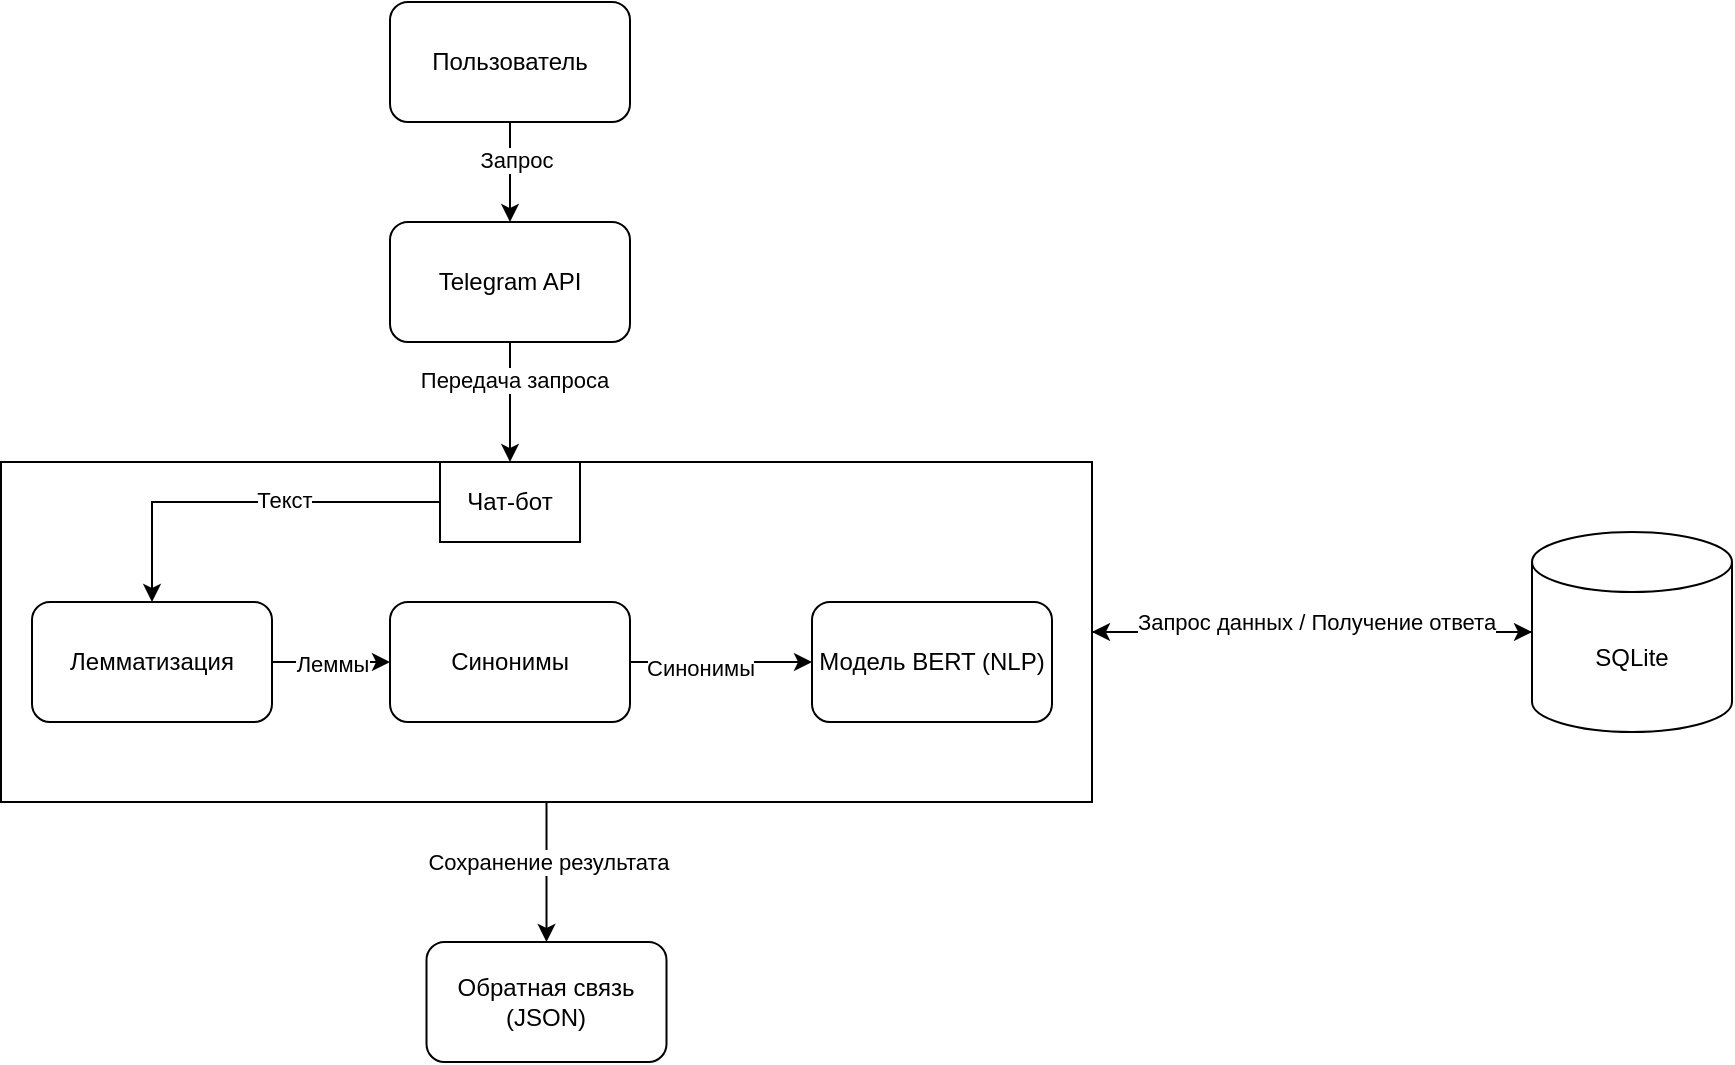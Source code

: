 <mxfile version="26.1.3">
  <diagram name="Page-1" id="chgnYZplhkPj4XfjybXt">
    <mxGraphModel dx="1674" dy="746" grid="1" gridSize="10" guides="1" tooltips="1" connect="1" arrows="1" fold="1" page="1" pageScale="1" pageWidth="827" pageHeight="1169" math="0" shadow="0">
      <root>
        <mxCell id="0" />
        <mxCell id="1" parent="0" />
        <mxCell id="qeSTBwfMWSIJXG41fFUs-15" style="edgeStyle=orthogonalEdgeStyle;rounded=0;orthogonalLoop=1;jettySize=auto;html=1;exitX=0.5;exitY=1;exitDx=0;exitDy=0;entryX=0.5;entryY=0;entryDx=0;entryDy=0;" edge="1" parent="1" source="qeSTBwfMWSIJXG41fFUs-1" target="qeSTBwfMWSIJXG41fFUs-2">
          <mxGeometry relative="1" as="geometry" />
        </mxCell>
        <mxCell id="qeSTBwfMWSIJXG41fFUs-16" value="Запрос" style="edgeLabel;html=1;align=center;verticalAlign=middle;resizable=0;points=[];" vertex="1" connectable="0" parent="qeSTBwfMWSIJXG41fFUs-15">
          <mxGeometry x="-0.24" y="3" relative="1" as="geometry">
            <mxPoint as="offset" />
          </mxGeometry>
        </mxCell>
        <mxCell id="qeSTBwfMWSIJXG41fFUs-1" value="&lt;div&gt;Пользователь&lt;/div&gt;" style="rounded=1;whiteSpace=wrap;html=1;" vertex="1" parent="1">
          <mxGeometry x="319" y="150" width="120" height="60" as="geometry" />
        </mxCell>
        <mxCell id="qeSTBwfMWSIJXG41fFUs-17" style="edgeStyle=orthogonalEdgeStyle;rounded=0;orthogonalLoop=1;jettySize=auto;html=1;exitX=0.5;exitY=1;exitDx=0;exitDy=0;entryX=0.5;entryY=0;entryDx=0;entryDy=0;" edge="1" parent="1" source="qeSTBwfMWSIJXG41fFUs-2" target="qeSTBwfMWSIJXG41fFUs-19">
          <mxGeometry relative="1" as="geometry">
            <mxPoint x="550" y="315" as="targetPoint" />
          </mxGeometry>
        </mxCell>
        <mxCell id="qeSTBwfMWSIJXG41fFUs-18" value="&lt;div&gt;Передача запроса&lt;/div&gt;" style="edgeLabel;html=1;align=center;verticalAlign=middle;resizable=0;points=[];" vertex="1" connectable="0" parent="qeSTBwfMWSIJXG41fFUs-17">
          <mxGeometry x="-0.367" y="2" relative="1" as="geometry">
            <mxPoint as="offset" />
          </mxGeometry>
        </mxCell>
        <mxCell id="qeSTBwfMWSIJXG41fFUs-2" value="Telegram API" style="rounded=1;whiteSpace=wrap;html=1;" vertex="1" parent="1">
          <mxGeometry x="319" y="260" width="120" height="60" as="geometry" />
        </mxCell>
        <mxCell id="qeSTBwfMWSIJXG41fFUs-31" style="edgeStyle=orthogonalEdgeStyle;rounded=0;orthogonalLoop=1;jettySize=auto;html=1;exitX=0.5;exitY=1;exitDx=0;exitDy=0;entryX=0.5;entryY=0;entryDx=0;entryDy=0;" edge="1" parent="1" source="qeSTBwfMWSIJXG41fFUs-5" target="qeSTBwfMWSIJXG41fFUs-14">
          <mxGeometry relative="1" as="geometry" />
        </mxCell>
        <mxCell id="qeSTBwfMWSIJXG41fFUs-32" value="&lt;div&gt;Сохранение результата&lt;/div&gt;" style="edgeLabel;html=1;align=center;verticalAlign=middle;resizable=0;points=[];" vertex="1" connectable="0" parent="qeSTBwfMWSIJXG41fFUs-31">
          <mxGeometry x="-0.143" relative="1" as="geometry">
            <mxPoint as="offset" />
          </mxGeometry>
        </mxCell>
        <mxCell id="qeSTBwfMWSIJXG41fFUs-5" value="" style="rounded=0;whiteSpace=wrap;html=1;" vertex="1" parent="1">
          <mxGeometry x="124.5" y="380" width="545.5" height="170" as="geometry" />
        </mxCell>
        <mxCell id="qeSTBwfMWSIJXG41fFUs-22" style="edgeStyle=orthogonalEdgeStyle;rounded=0;orthogonalLoop=1;jettySize=auto;html=1;exitX=1;exitY=0.5;exitDx=0;exitDy=0;entryX=0;entryY=0.5;entryDx=0;entryDy=0;" edge="1" parent="1" source="qeSTBwfMWSIJXG41fFUs-8" target="qeSTBwfMWSIJXG41fFUs-9">
          <mxGeometry relative="1" as="geometry">
            <Array as="points">
              <mxPoint x="450" y="480" />
              <mxPoint x="450" y="480" />
            </Array>
          </mxGeometry>
        </mxCell>
        <mxCell id="qeSTBwfMWSIJXG41fFUs-25" value="&lt;div&gt;Синонимы&lt;/div&gt;" style="edgeLabel;html=1;align=center;verticalAlign=middle;resizable=0;points=[];" vertex="1" connectable="0" parent="qeSTBwfMWSIJXG41fFUs-22">
          <mxGeometry x="-0.233" y="-3" relative="1" as="geometry">
            <mxPoint as="offset" />
          </mxGeometry>
        </mxCell>
        <mxCell id="qeSTBwfMWSIJXG41fFUs-8" value="&lt;div&gt;Синонимы&lt;/div&gt;" style="rounded=1;whiteSpace=wrap;html=1;" vertex="1" parent="1">
          <mxGeometry x="319" y="450" width="120" height="60" as="geometry" />
        </mxCell>
        <mxCell id="qeSTBwfMWSIJXG41fFUs-9" value="&lt;div&gt;&lt;span style=&quot;background-color: transparent; color: light-dark(rgb(0, 0, 0), rgb(255, 255, 255));&quot;&gt;Модель&amp;nbsp;&lt;/span&gt;BERT (NLP)&lt;/div&gt;" style="rounded=1;whiteSpace=wrap;html=1;" vertex="1" parent="1">
          <mxGeometry x="530" y="450" width="120" height="60" as="geometry" />
        </mxCell>
        <mxCell id="qeSTBwfMWSIJXG41fFUs-21" style="edgeStyle=orthogonalEdgeStyle;rounded=0;orthogonalLoop=1;jettySize=auto;html=1;exitX=1;exitY=0.5;exitDx=0;exitDy=0;entryX=0;entryY=0.5;entryDx=0;entryDy=0;" edge="1" parent="1" source="qeSTBwfMWSIJXG41fFUs-10" target="qeSTBwfMWSIJXG41fFUs-8">
          <mxGeometry relative="1" as="geometry" />
        </mxCell>
        <mxCell id="qeSTBwfMWSIJXG41fFUs-24" value="&lt;div&gt;Леммы&lt;/div&gt;" style="edgeLabel;html=1;align=center;verticalAlign=middle;resizable=0;points=[];" vertex="1" connectable="0" parent="qeSTBwfMWSIJXG41fFUs-21">
          <mxGeometry y="-1" relative="1" as="geometry">
            <mxPoint as="offset" />
          </mxGeometry>
        </mxCell>
        <mxCell id="qeSTBwfMWSIJXG41fFUs-10" value="&lt;div&gt;Лемматизация&lt;/div&gt;" style="rounded=1;whiteSpace=wrap;html=1;" vertex="1" parent="1">
          <mxGeometry x="140" y="450" width="120" height="60" as="geometry" />
        </mxCell>
        <mxCell id="qeSTBwfMWSIJXG41fFUs-29" style="edgeStyle=orthogonalEdgeStyle;rounded=0;orthogonalLoop=1;jettySize=auto;html=1;exitX=0;exitY=0.5;exitDx=0;exitDy=0;exitPerimeter=0;" edge="1" parent="1" source="qeSTBwfMWSIJXG41fFUs-12" target="qeSTBwfMWSIJXG41fFUs-5">
          <mxGeometry relative="1" as="geometry" />
        </mxCell>
        <mxCell id="qeSTBwfMWSIJXG41fFUs-12" value="SQLite" style="shape=cylinder3;whiteSpace=wrap;html=1;boundedLbl=1;backgroundOutline=1;size=15;" vertex="1" parent="1">
          <mxGeometry x="890" y="415" width="100" height="100" as="geometry" />
        </mxCell>
        <mxCell id="qeSTBwfMWSIJXG41fFUs-14" value="&lt;div&gt;Обратная связь (JSON)&lt;/div&gt;" style="rounded=1;whiteSpace=wrap;html=1;" vertex="1" parent="1">
          <mxGeometry x="337.25" y="620" width="120" height="60" as="geometry" />
        </mxCell>
        <mxCell id="qeSTBwfMWSIJXG41fFUs-20" style="edgeStyle=orthogonalEdgeStyle;rounded=0;orthogonalLoop=1;jettySize=auto;html=1;exitX=0;exitY=0.5;exitDx=0;exitDy=0;entryX=0.5;entryY=0;entryDx=0;entryDy=0;" edge="1" parent="1" source="qeSTBwfMWSIJXG41fFUs-19" target="qeSTBwfMWSIJXG41fFUs-10">
          <mxGeometry relative="1" as="geometry" />
        </mxCell>
        <mxCell id="qeSTBwfMWSIJXG41fFUs-23" value="&lt;div&gt;Текст&lt;/div&gt;" style="edgeLabel;html=1;align=center;verticalAlign=middle;resizable=0;points=[];" vertex="1" connectable="0" parent="qeSTBwfMWSIJXG41fFUs-20">
          <mxGeometry x="-0.195" y="-1" relative="1" as="geometry">
            <mxPoint as="offset" />
          </mxGeometry>
        </mxCell>
        <mxCell id="qeSTBwfMWSIJXG41fFUs-19" value="Чат-бот" style="whiteSpace=wrap;html=1;" vertex="1" parent="1">
          <mxGeometry x="344" y="380" width="70" height="40" as="geometry" />
        </mxCell>
        <mxCell id="qeSTBwfMWSIJXG41fFUs-28" style="edgeStyle=orthogonalEdgeStyle;rounded=0;orthogonalLoop=1;jettySize=auto;html=1;exitX=1;exitY=0.5;exitDx=0;exitDy=0;entryX=0;entryY=0.5;entryDx=0;entryDy=0;entryPerimeter=0;" edge="1" parent="1" source="qeSTBwfMWSIJXG41fFUs-5" target="qeSTBwfMWSIJXG41fFUs-12">
          <mxGeometry relative="1" as="geometry" />
        </mxCell>
        <mxCell id="qeSTBwfMWSIJXG41fFUs-30" value="&lt;div&gt;Запрос данных / Получение ответа&lt;/div&gt;" style="edgeLabel;html=1;align=center;verticalAlign=middle;resizable=0;points=[];" vertex="1" connectable="0" parent="qeSTBwfMWSIJXG41fFUs-28">
          <mxGeometry x="-0.371" y="2" relative="1" as="geometry">
            <mxPoint x="43" y="-3" as="offset" />
          </mxGeometry>
        </mxCell>
      </root>
    </mxGraphModel>
  </diagram>
</mxfile>

